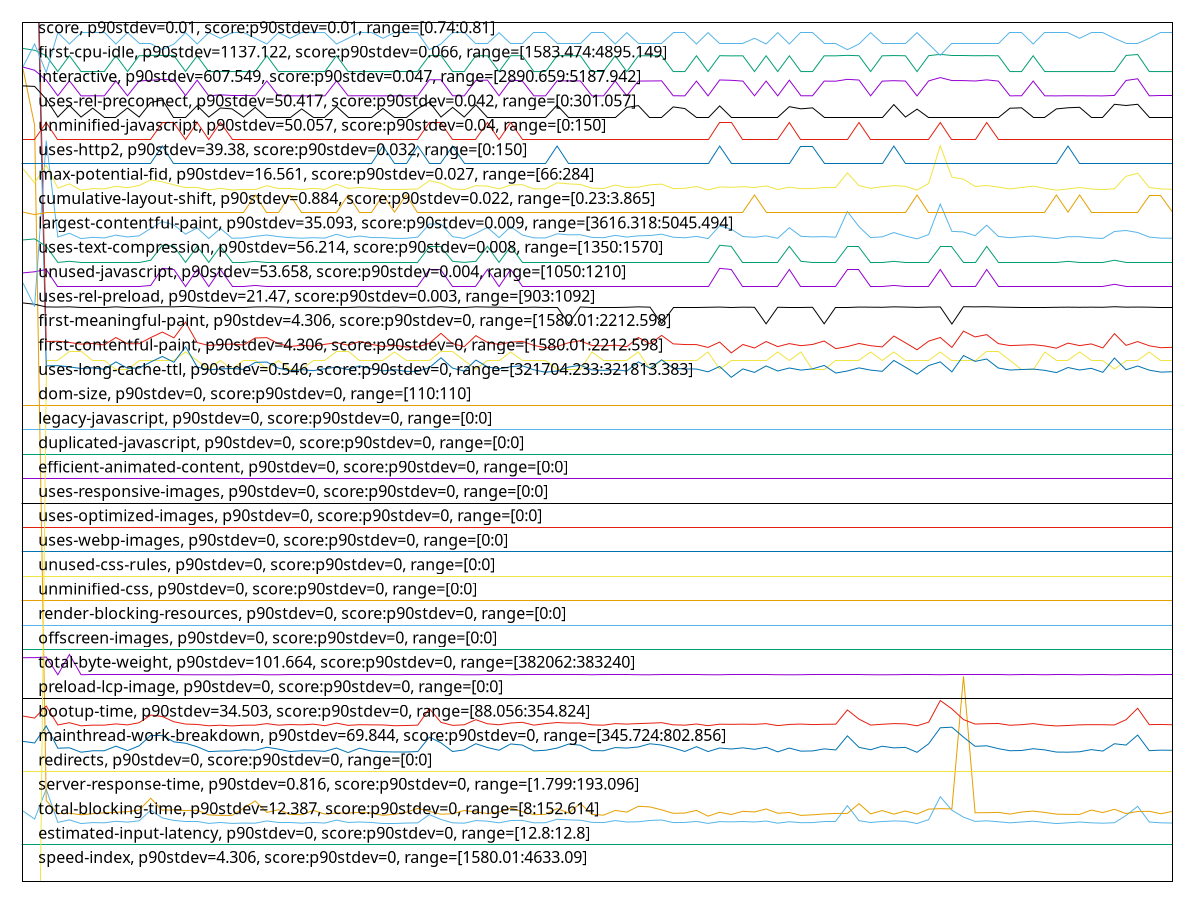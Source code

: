 reset

$speedIndexP90Stdev4306ScoreP90Stdev0Range158001463309 <<EOF
0 110.13509313667267
1 109.20411072455083
2 -1.6607365155763318
3 -1.6506191657699034
4 -1.7009448456266156
5 -1.7680157230186637
6 -1.7396639782676147
7 -1.8002154803346286
8 -1.4978900210997708
9 -1.7567070152848032
10 -1.751652936669899
11 -1.5008224530353047
12 -1.2742070546815611
13 -1.5119215700226576
14 -0.8724381402985983
15 -1.7063868509740772
16 -1.8236087492673931
17 -1.7872263695982227
18 -1.7648884084591785
19 -1.8054791496960405
20 -1.5159902044260036
21 -1.504231060438741
22 -1.7521897831433577
23 -1.868222162024587
24 -1.8142709299566846
25 -1.8546189871712784
26 -1.7767174160286245
27 -1.7109463689678819
28 -1.8101397860324582
29 -1.6614572135818264
30 -1.7777966245215069
31 -1.8658780549914837
32 -1.8160910601235614
33 -1.8863333764427566
34 -1.8857524056016146
35 -1.7326224645916923
36 -1.3281601252647945
37 -1.7533057619426486
38 -1.873794701959774
39 -1.4214721318204155
40 -1.699652369356592
41 -1.7824830000724106
42 -1.6909120675248985
43 -1.6557100146912163
44 -1.8217463332481572
45 -1.9214508575717133
46 -1.8702721066064925
47 -1.709681470427654
48 -1.632074061736212
49 -1.8247302436126347
50 -1.845036645323006
51 -1.8103732774781136
52 -1.873287271731428
53 -1.4953988328410404
54 -1.7608032274179592
55 -1.411330881314818
56 -1.7582513681536724
57 -1.7863990377041858
58 -1.7887302751300496
59 -1.904979598819068
60 -1.6840672749882302
61 -2.12760909595886
62 -1.7844906588019285
63 -1.927466479699028
64 -1.662575030896427
65 -1.8701489260800557
66 -1.7475144386843695
67 -1.8332995635195672
68 -1.7823175336936075
69 -1.6416122792168153
70 -1.9539613239767775
71 -1.8696892972500194
72 -1.7423298254817325
73 -1.8334356136532577
74 -1.8832244470364898
75 -1.43766945179037
76 -1.7137997447446551
77 -2.0002183694301223
78 -1.6470395764417134
79 -1.49734765908034
80 -1.905218605810667
81 -1.2355945559291328
82 -1.4740040300612094
83 -1.3801257607870028
84 -1.7483969260380263
85 -1.8296960734921939
86 -1.810262966558902
87 -1.7911001213776387
88 -1.843674305470806
89 -1.9355945559291285
90 -1.7274930068486398
91 -1.829622532879398
92 -1.760396915532219
93 -1.9247509925712691
94 -1.3386470166505617
95 -1.819933557142548
96 -1.6648915601997345
97 -1.8367559723213276
98 -1.9165162824525908
99 -1.8999935452709877
EOF

$estimatedInputLatencyP90Stdev0ScoreP90Stdev0Range128128 <<EOF
0 1.5000000000001847
1 1.5000000000001847
2 1.5000000000001847
3 1.5000000000001847
4 1.5000000000001847
5 1.5000000000001847
6 1.5000000000001847
7 1.5000000000001847
8 1.5000000000001847
9 1.5000000000001847
10 1.5000000000001847
11 1.5000000000001847
12 1.5000000000001847
13 1.5000000000001847
14 1.5000000000001847
15 1.5000000000001847
16 1.5000000000001847
17 1.5000000000001847
18 1.5000000000001847
19 1.5000000000001847
20 1.5000000000001847
21 1.5000000000001847
22 1.5000000000001847
23 1.5000000000001847
24 1.5000000000001847
25 1.5000000000001847
26 1.5000000000001847
27 1.5000000000001847
28 1.5000000000001847
29 1.5000000000001847
30 1.5000000000001847
31 1.5000000000001847
32 1.5000000000001847
33 1.5000000000001847
34 1.5000000000001847
35 1.5000000000001847
36 1.5000000000001847
37 1.5000000000001847
38 1.5000000000001847
39 1.5000000000001847
40 1.5000000000001847
41 1.5000000000001847
42 1.5000000000001847
43 1.5000000000001847
44 1.5000000000001847
45 1.5000000000001847
46 1.5000000000001847
47 1.5000000000001847
48 1.5000000000001847
49 1.5000000000001847
50 1.5000000000001847
51 1.5000000000001847
52 1.5000000000001847
53 1.5000000000001847
54 1.5000000000001847
55 1.5000000000001847
56 1.5000000000001847
57 1.5000000000001847
58 1.5000000000001847
59 1.5000000000001847
60 1.5000000000001847
61 1.5000000000001847
62 1.5000000000001847
63 1.5000000000001847
64 1.5000000000001847
65 1.5000000000001847
66 1.5000000000001847
67 1.5000000000001847
68 1.5000000000001847
69 1.5000000000001847
70 1.5000000000001847
71 1.5000000000001847
72 1.5000000000001847
73 1.5000000000001847
74 1.5000000000001847
75 1.5000000000001847
76 1.5000000000001847
77 1.5000000000001847
78 1.5000000000001847
79 1.5000000000001847
80 1.5000000000001847
81 1.5000000000001847
82 1.5000000000001847
83 1.5000000000001847
84 1.5000000000001847
85 1.5000000000001847
86 1.5000000000001847
87 1.5000000000001847
88 1.5000000000001847
89 1.5000000000001847
90 1.5000000000001847
91 1.5000000000001847
92 1.5000000000001847
93 1.5000000000001847
94 1.5000000000001847
95 1.5000000000001847
96 1.5000000000001847
97 1.5000000000001847
98 1.5000000000001847
99 1.5000000000001847
EOF

$totalBlockingTimeP90Stdev12387ScoreP90Stdev0Range8152614 <<EOF
0 2.8849713243055555
1 2.5592768798611107
2 3.78052410208333
3 2.4231657687499997
4 2.5252491020833334
5 2.374554657638889
6 2.4134435465277777
7 2.4037213243055553
8 2.46691576875
9 2.432887990972222
10 2.4863602131944442
11 2.9189991020833332
12 2.603026879861111
13 2.5009435465277776
14 2.4426102131944445
15 2.4426102131944445
16 2.37941576875
17 2.4183046576388887
18 2.37941576875
19 2.3939991020833333
20 2.389137990972222
21 2.4814991020833332
22 2.4183046576388887
23 2.4183046576388887
24 2.389137990972222
25 2.4183046576388887
26 2.3939991020833333
27 2.515526879861111
28 2.4183046576388887
29 2.437749102083333
30 2.4183046576388887
31 2.384276879861111
32 2.384276879861111
33 2.3939991020833333
34 2.4037213243055553
35 2.739137990972222
36 2.5398324354166664
37 2.4037213243055553
38 2.389137990972222
39 2.4960824354166666
40 2.471776879861111
41 2.4037213243055553
42 2.4960824354166666
43 2.5058046576388886
44 2.4037213243055553
45 2.4085824354166667
46 2.5495546576388888
47 2.5252491020833334
48 2.51066576875
49 2.4231657687499997
50 2.4134435465277777
51 2.4960824354166666
52 2.437749102083333
53 2.4474713243055555
54 2.5009435465277776
55 2.520387990972222
56 2.4134435465277777
57 2.4183046576388887
58 2.462054657638889
59 2.37941576875
60 2.4523324354166665
61 2.4426102131944445
62 2.457193546527778
63 2.437749102083333
64 2.4766379909722223
65 2.389137990972222
66 2.4474713243055555
67 2.4085824354166667
68 2.4134435465277777
69 2.4474713243055555
70 2.4474713243055555
71 3.1085824354166665
72 2.491221324305555
73 2.4183046576388887
74 2.457193546527778
75 2.4814991020833332
76 2.46691576875
77 2.374554657638889
78 2.5349713243055554
79 3.4731657687499995
80 2.9207583381944446
81 2.6370546576388887
82 2.462054657638889
83 2.4863602131944442
84 2.4474713243055555
85 2.4037213243055553
86 2.437749102083333
87 2.471776879861111
88 2.4183046576388887
89 2.374554657638889
90 2.4037213243055553
91 2.437749102083333
92 2.4037213243055553
93 2.389137990972222
94 2.4085824354166667
95 2.7051102131944442
96 3.0794157687499997
97 2.437749102083333
98 2.4037213243055553
99 2.3939991020833333
EOF

$serverResponseTimeP90Stdev0816ScoreP90Stdev0Range1799193096 <<EOF
0 33.29869426023323
1 30.978593642808143
2 3.3209901669334547
3 2.7817036359478613
4 2.7981911731077056
5 2.7320809512920188
6 2.7797827578321512
7 2.810516807683512
8 2.8335673450720322
9 2.8610999313972094
10 2.927370226389206
11 3.408870340727189
12 2.9168053967528005
13 2.9363343242625195
14 2.904639835353304
15 2.921127372513148
16 2.730320146352618
17 2.708870340727189
18 2.7085501943745705
19 3.0021243997255884
20 3.299540361308026
21 2.8311662474273946
22 2.9417768122570314
23 2.7482483420992447
24 2.7348021952892747
25 2.912163274639835
26 2.7612142693802877
27 2.8101966613308935
28 2.8026732220443624
29 2.8348479304825056
30 2.8025131488680532
31 2.7123919506059906
32 2.755931854562085
33 2.8346878573061964
34 2.9939606677338206
35 2.8723050537388515
36 2.757052366796249
37 2.7773816601875136
38 2.909602103818888
39 2.852135833523896
40 2.785225245826663
41 2.848134004116167
42 3.007887034072718
43 2.859819345986736
44 2.73768351246284
45 2.7516098788017374
46 2.9864372284472895
47 2.8071552709810192
48 3.2001349188200314
49 2.7525703178595924
50 2.717514292247884
51 2.9118431282872166
52 2.842531442945346
53 3.082961353761719
54 3.054468328378687
55 2.9363343242625195
56 2.7925886119368846
57 2.8044340269837633
58 2.913924079579236
59 2.677175851817973
60 2.836928881774525
61 2.7445666590441338
62 2.8769471758518175
63 2.848294077292476
64 2.972350788932083
65 2.7954699291104497
66 2.8268442716670474
67 2.7079099016693338
68 2.7306402927052362
69 2.7672970500800362
70 2.788906928881774
71 2.78778641664761
72 3.1906906014177903
73 2.769217928195746
74 2.9068808598216322
75 2.7602538303224327
76 2.888152298193459
77 2.762014635261833
78 2.9665881545849526
79 2.983075691744797
80 2.973631374342556
81 8.403313514749602
82 2.815319002972787
83 2.8196409787331347
84 2.8329270523667955
85 2.760573976675051
86 2.846373199176766
87 2.8854310541962036
88 2.830365881545849
89 2.760413903498742
90 2.752090098330665
91 2.747608049394008
92 2.9260896409787325
93 2.8254036130802644
94 2.9571438371827115
95 2.782183855476789
96 2.8684632975074313
97 2.87646695632289
98 2.7756208552481128
99 2.8748662245597982
EOF

$redirectsP90Stdev0ScoreP90Stdev0Range00 <<EOF
0 4.5
1 4.5
2 4.5
3 4.5
4 4.5
5 4.5
6 4.5
7 4.5
8 4.5
9 4.5
10 4.5
11 4.5
12 4.5
13 4.5
14 4.5
15 4.5
16 4.5
17 4.5
18 4.5
19 4.5
20 4.5
21 4.5
22 4.5
23 4.5
24 4.5
25 4.5
26 4.5
27 4.5
28 4.5
29 4.5
30 4.5
31 4.5
32 4.5
33 4.5
34 4.5
35 4.5
36 4.5
37 4.5
38 4.5
39 4.5
40 4.5
41 4.5
42 4.5
43 4.5
44 4.5
45 4.5
46 4.5
47 4.5
48 4.5
49 4.5
50 4.5
51 4.5
52 4.5
53 4.5
54 4.5
55 4.5
56 4.5
57 4.5
58 4.5
59 4.5
60 4.5
61 4.5
62 4.5
63 4.5
64 4.5
65 4.5
66 4.5
67 4.5
68 4.5
69 4.5
70 4.5
71 4.5
72 4.5
73 4.5
74 4.5
75 4.5
76 4.5
77 4.5
78 4.5
79 4.5
80 4.5
81 4.5
82 4.5
83 4.5
84 4.5
85 4.5
86 4.5
87 4.5
88 4.5
89 4.5
90 4.5
91 4.5
92 4.5
93 4.5
94 4.5
95 4.5
96 4.5
97 4.5
98 4.5
99 4.5
EOF

$mainthreadWorkBreakdownP90Stdev69844ScoreP90Stdev0Range345724802856 <<EOF
0 5.741527439564784
1 5.674861227383663
2 6.372570620236425
3 5.461233478314222
4 5.476131968967726
5 5.297092387821605
6 5.354844320521385
7 5.35681996918588
8 5.545146053474769
9 5.363873130360089
10 5.557372169123162
11 5.981649877970631
12 5.979569243145223
13 5.720730635507138
14 5.6646203045962125
15 5.519586695390153
16 5.321372823582346
17 5.345204682110086
18 5.346235455326344
19 5.393717832649333
20 5.376595544223716
21 5.499429352494444
22 5.424516954583259
23 5.323968845015885
24 5.356371391952878
25 5.357239913829541
26 5.333245803962205
27 5.467532647969131
28 5.281831217703121
29 5.461634334564989
30 5.34778161515073
31 5.318051443218849
32 5.306188007035436
33 5.304937717300901
34 5.325285944125547
35 5.9150981961468725
36 5.678946143462907
37 5.325954037876825
38 5.391589476841689
39 5.64426253357512
40 5.487585004703925
41 5.376958223688695
42 5.634699248735394
43 5.590566884365243
44 5.3502440178340125
45 5.376127878597821
46 5.465556999304638
47 5.630299374173404
48 5.582463861581882
49 5.362078821428085
50 5.3562282290061765
51 5.485571179253643
52 5.467284498861514
53 5.511846352071773
54 5.643088597412159
55 5.590757768294179
56 5.472276113603207
57 5.327318857968723
58 5.523079871289694
59 5.323205309300137
60 5.468907012257475
61 5.427838334946757
62 5.476418294861132
63 5.415077744297342
64 5.499706134191403
65 5.312630339637048
66 5.46554745510819
67 5.3403466861186475
68 5.349108258456839
69 5.432973112635153
70 5.390024228624409
71 5.965930586422699
72 5.4964992841852665
73 5.39842312149762
74 5.541824673111272
75 5.474518999768212
76 5.49422776543092
77 5.293007471742361
78 5.643374923305565
79 6.297095114734876
80 6.322482677283451
81 5.914038790341275
82 5.53884688381986
83 5.559510069127251
84 5.443051784083007
85 5.356676806239177
86 5.366555049561649
87 5.4394631662189985
88 5.3905014384467504
89 5.302990701225747
90 5.2986671802353325
91 5.314348294997478
92 5.4033479268641855
93 5.3441548205009335
94 5.64335583491267
95 5.589822437042391
96 5.998667180235333
97 5.360723545532634
98 5.381558526376068
99 5.3758988178830975
EOF

$bootupTimeP90Stdev34503ScoreP90Stdev0Range88056354824 <<EOF
0 6.777375819471079
1 6.696880346073229
2 7.190155108593855
3 6.412890692592428
4 6.505342639254337
5 6.377879766311377
6 6.405866654774116
7 6.405601302234313
8 6.456330464255452
9 6.415747134638541
10 6.504593408553717
11 6.819847834812469
12 6.759612808277216
13 6.543896802390403
14 6.449852740489676
15 6.434290594478883
16 6.379768452035856
17 6.402885340944566
18 6.374086785889489
19 6.402495116621326
20 6.404711590777327
21 6.468677161842751
22 6.405054988181778
23 6.4295922936270795
24 6.417323640904429
25 6.446137804932436
26 6.381922490300139
27 6.4878449806002765
28 6.397188065825269
29 6.423223832671811
30 6.4180416536591895
31 6.413358961780315
32 6.381797618516702
33 6.391303483030817
34 6.405367167640369
35 7.079581144360701
36 6.518173215002453
37 6.396360790260001
38 6.420523480354992
39 6.629480800963297
40 6.462199438076975
41 6.4213819738661195
42 6.492355973776926
43 6.5211701378049325
44 6.405242295856933
45 6.469020559247202
46 6.5119296258306205
47 6.491122864915488
48 6.493448601881997
49 6.416995852472907
50 6.403338001159524
51 6.46834937341123
52 6.449025464924408
53 6.469738572001963
54 6.485987512821657
55 6.5061543058466755
56 6.419399634304063
57 6.404056013914285
58 6.4528808812380145
59 6.383998483699773
60 6.445029567854435
61 6.43891085046604
62 6.4460753690407175
63 6.438052356954913
64 6.466491905632609
65 6.386620791151942
66 6.434274985505954
67 6.450321009677563
68 6.428608928332515
69 6.439285465816349
70 6.444904696070998
71 7.02896124515007
72 6.65244160014271
73 6.408239218659412
74 6.441236587432547
75 6.46797475806092
76 6.459702002408242
77 6.379581144360701
78 6.526258662979976
79 7.413628774026669
80 7.072088837354502
81 6.633024037818312
82 6.4493532533559295
83 6.465539758283905
84 6.473000847344244
85 6.400622039869777
86 6.4243632876956696
87 6.468942514382554
88 6.407146590554341
89 6.372635151407038
90 6.392115149623155
91 6.418494313874147
92 6.425237390179726
93 6.422302903268965
94 6.413608705347189
95 6.628341345939437
96 7.096672969718592
97 6.426501716987023
98 6.433744280426348
99 6.420804441867725
EOF

$preloadLcpImageP90Stdev0ScoreP90Stdev0Range00 <<EOF
0 7.5
1 7.5
2 7.5
3 7.5
4 7.5
5 7.5
6 7.5
7 7.5
8 7.5
9 7.5
10 7.5
11 7.5
12 7.5
13 7.5
14 7.5
15 7.5
16 7.5
17 7.5
18 7.5
19 7.5
20 7.5
21 7.5
22 7.5
23 7.5
24 7.5
25 7.5
26 7.5
27 7.5
28 7.5
29 7.5
30 7.5
31 7.5
32 7.5
33 7.5
34 7.5
35 7.5
36 7.5
37 7.5
38 7.5
39 7.5
40 7.5
41 7.5
42 7.5
43 7.5
44 7.5
45 7.5
46 7.5
47 7.5
48 7.5
49 7.5
50 7.5
51 7.5
52 7.5
53 7.5
54 7.5
55 7.5
56 7.5
57 7.5
58 7.5
59 7.5
60 7.5
61 7.5
62 7.5
63 7.5
64 7.5
65 7.5
66 7.5
67 7.5
68 7.5
69 7.5
70 7.5
71 7.5
72 7.5
73 7.5
74 7.5
75 7.5
76 7.5
77 7.5
78 7.5
79 7.5
80 7.5
81 7.5
82 7.5
83 7.5
84 7.5
85 7.5
86 7.5
87 7.5
88 7.5
89 7.5
90 7.5
91 7.5
92 7.5
93 7.5
94 7.5
95 7.5
96 7.5
97 7.5
98 7.5
99 7.5
EOF

$totalByteWeightP90Stdev101664ScoreP90Stdev0Range382062383240 <<EOF
0 9.169727822580626
1 9.17043346774193
2 9.195131048387054
3 8.470433467741941
4 9.300977822580649
5 8.471139112903188
6 8.470433467741941
7 8.470433467741941
8 8.469727822580637
9 8.469727822580637
10 8.470433467741941
11 8.470433467741941
12 8.470433467741941
13 8.470433467741941
14 8.471139112903188
15 8.470433467741941
16 8.469727822580637
17 8.470433467741941
18 8.469727822580637
19 8.470433467741941
20 8.470433467741941
21 8.469727822580637
22 8.470433467741941
23 8.469727822580637
24 8.469727822580637
25 8.470433467741941
26 8.470433467741941
27 8.471139112903188
28 8.471139112903188
29 8.470433467741941
30 8.470433467741941
31 8.470433467741941
32 8.471139112903188
33 8.470433467741941
34 8.470433467741941
35 8.470433467741941
36 8.471139112903188
37 8.471139112903188
38 8.470433467741941
39 8.469727822580637
40 8.470433467741941
41 8.470433467741941
42 8.471139112903188
43 8.470433467741941
44 8.470433467741941
45 8.470433467741941
46 8.469727822580637
47 8.469727822580637
48 8.469727822580637
49 8.471139112903188
50 8.470433467741941
51 8.470433467741941
52 8.470433467741941
53 8.471139112903188
54 8.469727822580637
55 8.470433467741941
56 8.470433467741941
57 8.470433467741941
58 8.470433467741941
59 8.471139112903188
60 8.469727822580637
61 8.470433467741941
62 8.470433467741941
63 8.470433467741941
64 8.470433467741941
65 8.471139112903188
66 8.470433467741941
67 8.471139112903188
68 8.469727822580637
69 8.469727822580637
70 8.470433467741941
71 8.470433467741941
72 8.470433467741941
73 8.471139112903188
74 8.470433467741941
75 8.471139112903188
76 8.470433467741941
77 8.470433467741941
78 8.470433467741941
79 8.471139112903188
80 8.470433467741941
81 8.470433467741941
82 8.470433467741941
83 8.471139112903188
84 8.471139112903188
85 8.470433467741941
86 8.469727822580637
87 8.469727822580637
88 8.471139112903188
89 8.470433467741941
90 8.470433467741941
91 8.471139112903188
92 8.470433467741941
93 8.470433467741941
94 8.469727822580637
95 8.470433467741941
96 8.470433467741941
97 8.471139112903188
98 8.470433467741941
99 8.470433467741941
EOF

$offscreenImagesP90Stdev0ScoreP90Stdev0Range00 <<EOF
0 9.5
1 9.5
2 9.5
3 9.5
4 9.5
5 9.5
6 9.5
7 9.5
8 9.5
9 9.5
10 9.5
11 9.5
12 9.5
13 9.5
14 9.5
15 9.5
16 9.5
17 9.5
18 9.5
19 9.5
20 9.5
21 9.5
22 9.5
23 9.5
24 9.5
25 9.5
26 9.5
27 9.5
28 9.5
29 9.5
30 9.5
31 9.5
32 9.5
33 9.5
34 9.5
35 9.5
36 9.5
37 9.5
38 9.5
39 9.5
40 9.5
41 9.5
42 9.5
43 9.5
44 9.5
45 9.5
46 9.5
47 9.5
48 9.5
49 9.5
50 9.5
51 9.5
52 9.5
53 9.5
54 9.5
55 9.5
56 9.5
57 9.5
58 9.5
59 9.5
60 9.5
61 9.5
62 9.5
63 9.5
64 9.5
65 9.5
66 9.5
67 9.5
68 9.5
69 9.5
70 9.5
71 9.5
72 9.5
73 9.5
74 9.5
75 9.5
76 9.5
77 9.5
78 9.5
79 9.5
80 9.5
81 9.5
82 9.5
83 9.5
84 9.5
85 9.5
86 9.5
87 9.5
88 9.5
89 9.5
90 9.5
91 9.5
92 9.5
93 9.5
94 9.5
95 9.5
96 9.5
97 9.5
98 9.5
99 9.5
EOF

$renderBlockingResourcesP90Stdev0ScoreP90Stdev0Range00 <<EOF
0 10.5
1 10.5
2 10.5
3 10.5
4 10.5
5 10.5
6 10.5
7 10.5
8 10.5
9 10.5
10 10.5
11 10.5
12 10.5
13 10.5
14 10.5
15 10.5
16 10.5
17 10.5
18 10.5
19 10.5
20 10.5
21 10.5
22 10.5
23 10.5
24 10.5
25 10.5
26 10.5
27 10.5
28 10.5
29 10.5
30 10.5
31 10.5
32 10.5
33 10.5
34 10.5
35 10.5
36 10.5
37 10.5
38 10.5
39 10.5
40 10.5
41 10.5
42 10.5
43 10.5
44 10.5
45 10.5
46 10.5
47 10.5
48 10.5
49 10.5
50 10.5
51 10.5
52 10.5
53 10.5
54 10.5
55 10.5
56 10.5
57 10.5
58 10.5
59 10.5
60 10.5
61 10.5
62 10.5
63 10.5
64 10.5
65 10.5
66 10.5
67 10.5
68 10.5
69 10.5
70 10.5
71 10.5
72 10.5
73 10.5
74 10.5
75 10.5
76 10.5
77 10.5
78 10.5
79 10.5
80 10.5
81 10.5
82 10.5
83 10.5
84 10.5
85 10.5
86 10.5
87 10.5
88 10.5
89 10.5
90 10.5
91 10.5
92 10.5
93 10.5
94 10.5
95 10.5
96 10.5
97 10.5
98 10.5
99 10.5
EOF

$unminifiedCssP90Stdev0ScoreP90Stdev0Range00 <<EOF
0 11.5
1 11.5
2 11.5
3 11.5
4 11.5
5 11.5
6 11.5
7 11.5
8 11.5
9 11.5
10 11.5
11 11.5
12 11.5
13 11.5
14 11.5
15 11.5
16 11.5
17 11.5
18 11.5
19 11.5
20 11.5
21 11.5
22 11.5
23 11.5
24 11.5
25 11.5
26 11.5
27 11.5
28 11.5
29 11.5
30 11.5
31 11.5
32 11.5
33 11.5
34 11.5
35 11.5
36 11.5
37 11.5
38 11.5
39 11.5
40 11.5
41 11.5
42 11.5
43 11.5
44 11.5
45 11.5
46 11.5
47 11.5
48 11.5
49 11.5
50 11.5
51 11.5
52 11.5
53 11.5
54 11.5
55 11.5
56 11.5
57 11.5
58 11.5
59 11.5
60 11.5
61 11.5
62 11.5
63 11.5
64 11.5
65 11.5
66 11.5
67 11.5
68 11.5
69 11.5
70 11.5
71 11.5
72 11.5
73 11.5
74 11.5
75 11.5
76 11.5
77 11.5
78 11.5
79 11.5
80 11.5
81 11.5
82 11.5
83 11.5
84 11.5
85 11.5
86 11.5
87 11.5
88 11.5
89 11.5
90 11.5
91 11.5
92 11.5
93 11.5
94 11.5
95 11.5
96 11.5
97 11.5
98 11.5
99 11.5
EOF

$unusedCssRulesP90Stdev0ScoreP90Stdev0Range00 <<EOF
0 12.5
1 12.5
2 12.5
3 12.5
4 12.5
5 12.5
6 12.5
7 12.5
8 12.5
9 12.5
10 12.5
11 12.5
12 12.5
13 12.5
14 12.5
15 12.5
16 12.5
17 12.5
18 12.5
19 12.5
20 12.5
21 12.5
22 12.5
23 12.5
24 12.5
25 12.5
26 12.5
27 12.5
28 12.5
29 12.5
30 12.5
31 12.5
32 12.5
33 12.5
34 12.5
35 12.5
36 12.5
37 12.5
38 12.5
39 12.5
40 12.5
41 12.5
42 12.5
43 12.5
44 12.5
45 12.5
46 12.5
47 12.5
48 12.5
49 12.5
50 12.5
51 12.5
52 12.5
53 12.5
54 12.5
55 12.5
56 12.5
57 12.5
58 12.5
59 12.5
60 12.5
61 12.5
62 12.5
63 12.5
64 12.5
65 12.5
66 12.5
67 12.5
68 12.5
69 12.5
70 12.5
71 12.5
72 12.5
73 12.5
74 12.5
75 12.5
76 12.5
77 12.5
78 12.5
79 12.5
80 12.5
81 12.5
82 12.5
83 12.5
84 12.5
85 12.5
86 12.5
87 12.5
88 12.5
89 12.5
90 12.5
91 12.5
92 12.5
93 12.5
94 12.5
95 12.5
96 12.5
97 12.5
98 12.5
99 12.5
EOF

$usesWebpImagesP90Stdev0ScoreP90Stdev0Range00 <<EOF
0 13.5
1 13.5
2 13.5
3 13.5
4 13.5
5 13.5
6 13.5
7 13.5
8 13.5
9 13.5
10 13.5
11 13.5
12 13.5
13 13.5
14 13.5
15 13.5
16 13.5
17 13.5
18 13.5
19 13.5
20 13.5
21 13.5
22 13.5
23 13.5
24 13.5
25 13.5
26 13.5
27 13.5
28 13.5
29 13.5
30 13.5
31 13.5
32 13.5
33 13.5
34 13.5
35 13.5
36 13.5
37 13.5
38 13.5
39 13.5
40 13.5
41 13.5
42 13.5
43 13.5
44 13.5
45 13.5
46 13.5
47 13.5
48 13.5
49 13.5
50 13.5
51 13.5
52 13.5
53 13.5
54 13.5
55 13.5
56 13.5
57 13.5
58 13.5
59 13.5
60 13.5
61 13.5
62 13.5
63 13.5
64 13.5
65 13.5
66 13.5
67 13.5
68 13.5
69 13.5
70 13.5
71 13.5
72 13.5
73 13.5
74 13.5
75 13.5
76 13.5
77 13.5
78 13.5
79 13.5
80 13.5
81 13.5
82 13.5
83 13.5
84 13.5
85 13.5
86 13.5
87 13.5
88 13.5
89 13.5
90 13.5
91 13.5
92 13.5
93 13.5
94 13.5
95 13.5
96 13.5
97 13.5
98 13.5
99 13.5
EOF

$usesOptimizedImagesP90Stdev0ScoreP90Stdev0Range00 <<EOF
0 14.5
1 14.5
2 14.5
3 14.5
4 14.5
5 14.5
6 14.5
7 14.5
8 14.5
9 14.5
10 14.5
11 14.5
12 14.5
13 14.5
14 14.5
15 14.5
16 14.5
17 14.5
18 14.5
19 14.5
20 14.5
21 14.5
22 14.5
23 14.5
24 14.5
25 14.5
26 14.5
27 14.5
28 14.5
29 14.5
30 14.5
31 14.5
32 14.5
33 14.5
34 14.5
35 14.5
36 14.5
37 14.5
38 14.5
39 14.5
40 14.5
41 14.5
42 14.5
43 14.5
44 14.5
45 14.5
46 14.5
47 14.5
48 14.5
49 14.5
50 14.5
51 14.5
52 14.5
53 14.5
54 14.5
55 14.5
56 14.5
57 14.5
58 14.5
59 14.5
60 14.5
61 14.5
62 14.5
63 14.5
64 14.5
65 14.5
66 14.5
67 14.5
68 14.5
69 14.5
70 14.5
71 14.5
72 14.5
73 14.5
74 14.5
75 14.5
76 14.5
77 14.5
78 14.5
79 14.5
80 14.5
81 14.5
82 14.5
83 14.5
84 14.5
85 14.5
86 14.5
87 14.5
88 14.5
89 14.5
90 14.5
91 14.5
92 14.5
93 14.5
94 14.5
95 14.5
96 14.5
97 14.5
98 14.5
99 14.5
EOF

$usesResponsiveImagesP90Stdev0ScoreP90Stdev0Range00 <<EOF
0 15.5
1 15.5
2 15.5
3 15.5
4 15.5
5 15.5
6 15.5
7 15.5
8 15.5
9 15.5
10 15.5
11 15.5
12 15.5
13 15.5
14 15.5
15 15.5
16 15.5
17 15.5
18 15.5
19 15.5
20 15.5
21 15.5
22 15.5
23 15.5
24 15.5
25 15.5
26 15.5
27 15.5
28 15.5
29 15.5
30 15.5
31 15.5
32 15.5
33 15.5
34 15.5
35 15.5
36 15.5
37 15.5
38 15.5
39 15.5
40 15.5
41 15.5
42 15.5
43 15.5
44 15.5
45 15.5
46 15.5
47 15.5
48 15.5
49 15.5
50 15.5
51 15.5
52 15.5
53 15.5
54 15.5
55 15.5
56 15.5
57 15.5
58 15.5
59 15.5
60 15.5
61 15.5
62 15.5
63 15.5
64 15.5
65 15.5
66 15.5
67 15.5
68 15.5
69 15.5
70 15.5
71 15.5
72 15.5
73 15.5
74 15.5
75 15.5
76 15.5
77 15.5
78 15.5
79 15.5
80 15.5
81 15.5
82 15.5
83 15.5
84 15.5
85 15.5
86 15.5
87 15.5
88 15.5
89 15.5
90 15.5
91 15.5
92 15.5
93 15.5
94 15.5
95 15.5
96 15.5
97 15.5
98 15.5
99 15.5
EOF

$efficientAnimatedContentP90Stdev0ScoreP90Stdev0Range00 <<EOF
0 16.5
1 16.5
2 16.5
3 16.5
4 16.5
5 16.5
6 16.5
7 16.5
8 16.5
9 16.5
10 16.5
11 16.5
12 16.5
13 16.5
14 16.5
15 16.5
16 16.5
17 16.5
18 16.5
19 16.5
20 16.5
21 16.5
22 16.5
23 16.5
24 16.5
25 16.5
26 16.5
27 16.5
28 16.5
29 16.5
30 16.5
31 16.5
32 16.5
33 16.5
34 16.5
35 16.5
36 16.5
37 16.5
38 16.5
39 16.5
40 16.5
41 16.5
42 16.5
43 16.5
44 16.5
45 16.5
46 16.5
47 16.5
48 16.5
49 16.5
50 16.5
51 16.5
52 16.5
53 16.5
54 16.5
55 16.5
56 16.5
57 16.5
58 16.5
59 16.5
60 16.5
61 16.5
62 16.5
63 16.5
64 16.5
65 16.5
66 16.5
67 16.5
68 16.5
69 16.5
70 16.5
71 16.5
72 16.5
73 16.5
74 16.5
75 16.5
76 16.5
77 16.5
78 16.5
79 16.5
80 16.5
81 16.5
82 16.5
83 16.5
84 16.5
85 16.5
86 16.5
87 16.5
88 16.5
89 16.5
90 16.5
91 16.5
92 16.5
93 16.5
94 16.5
95 16.5
96 16.5
97 16.5
98 16.5
99 16.5
EOF

$duplicatedJavascriptP90Stdev0ScoreP90Stdev0Range00 <<EOF
0 17.5
1 17.5
2 17.5
3 17.5
4 17.5
5 17.5
6 17.5
7 17.5
8 17.5
9 17.5
10 17.5
11 17.5
12 17.5
13 17.5
14 17.5
15 17.5
16 17.5
17 17.5
18 17.5
19 17.5
20 17.5
21 17.5
22 17.5
23 17.5
24 17.5
25 17.5
26 17.5
27 17.5
28 17.5
29 17.5
30 17.5
31 17.5
32 17.5
33 17.5
34 17.5
35 17.5
36 17.5
37 17.5
38 17.5
39 17.5
40 17.5
41 17.5
42 17.5
43 17.5
44 17.5
45 17.5
46 17.5
47 17.5
48 17.5
49 17.5
50 17.5
51 17.5
52 17.5
53 17.5
54 17.5
55 17.5
56 17.5
57 17.5
58 17.5
59 17.5
60 17.5
61 17.5
62 17.5
63 17.5
64 17.5
65 17.5
66 17.5
67 17.5
68 17.5
69 17.5
70 17.5
71 17.5
72 17.5
73 17.5
74 17.5
75 17.5
76 17.5
77 17.5
78 17.5
79 17.5
80 17.5
81 17.5
82 17.5
83 17.5
84 17.5
85 17.5
86 17.5
87 17.5
88 17.5
89 17.5
90 17.5
91 17.5
92 17.5
93 17.5
94 17.5
95 17.5
96 17.5
97 17.5
98 17.5
99 17.5
EOF

$legacyJavascriptP90Stdev0ScoreP90Stdev0Range00 <<EOF
0 18.5
1 18.5
2 18.5
3 18.5
4 18.5
5 18.5
6 18.5
7 18.5
8 18.5
9 18.5
10 18.5
11 18.5
12 18.5
13 18.5
14 18.5
15 18.5
16 18.5
17 18.5
18 18.5
19 18.5
20 18.5
21 18.5
22 18.5
23 18.5
24 18.5
25 18.5
26 18.5
27 18.5
28 18.5
29 18.5
30 18.5
31 18.5
32 18.5
33 18.5
34 18.5
35 18.5
36 18.5
37 18.5
38 18.5
39 18.5
40 18.5
41 18.5
42 18.5
43 18.5
44 18.5
45 18.5
46 18.5
47 18.5
48 18.5
49 18.5
50 18.5
51 18.5
52 18.5
53 18.5
54 18.5
55 18.5
56 18.5
57 18.5
58 18.5
59 18.5
60 18.5
61 18.5
62 18.5
63 18.5
64 18.5
65 18.5
66 18.5
67 18.5
68 18.5
69 18.5
70 18.5
71 18.5
72 18.5
73 18.5
74 18.5
75 18.5
76 18.5
77 18.5
78 18.5
79 18.5
80 18.5
81 18.5
82 18.5
83 18.5
84 18.5
85 18.5
86 18.5
87 18.5
88 18.5
89 18.5
90 18.5
91 18.5
92 18.5
93 18.5
94 18.5
95 18.5
96 18.5
97 18.5
98 18.5
99 18.5
EOF

$domSizeP90Stdev0ScoreP90Stdev0Range110110 <<EOF
0 19.5
1 19.5
2 19.5
3 19.5
4 19.5
5 19.5
6 19.5
7 19.5
8 19.5
9 19.5
10 19.5
11 19.5
12 19.5
13 19.5
14 19.5
15 19.5
16 19.5
17 19.5
18 19.5
19 19.5
20 19.5
21 19.5
22 19.5
23 19.5
24 19.5
25 19.5
26 19.5
27 19.5
28 19.5
29 19.5
30 19.5
31 19.5
32 19.5
33 19.5
34 19.5
35 19.5
36 19.5
37 19.5
38 19.5
39 19.5
40 19.5
41 19.5
42 19.5
43 19.5
44 19.5
45 19.5
46 19.5
47 19.5
48 19.5
49 19.5
50 19.5
51 19.5
52 19.5
53 19.5
54 19.5
55 19.5
56 19.5
57 19.5
58 19.5
59 19.5
60 19.5
61 19.5
62 19.5
63 19.5
64 19.5
65 19.5
66 19.5
67 19.5
68 19.5
69 19.5
70 19.5
71 19.5
72 19.5
73 19.5
74 19.5
75 19.5
76 19.5
77 19.5
78 19.5
79 19.5
80 19.5
81 19.5
82 19.5
83 19.5
84 19.5
85 19.5
86 19.5
87 19.5
88 19.5
89 19.5
90 19.5
91 19.5
92 19.5
93 19.5
94 19.5
95 19.5
96 19.5
97 19.5
98 19.5
99 19.5
EOF

$usesLongCacheTtlP90Stdev0546ScoreP90Stdev0Range321704233321813383 <<EOF
0 -21.554150943484274
1 -21.554150943484274
2 21.34396226417448
3 21.34396226417448
4 21.693962264165748
5 21.693962264165748
6 21.34396226417448
7 21.34396226417448
8 20.99396226416866
9 20.99396226416866
10 21.34396226417448
11 21.34396226417448
12 21.34396226417448
13 21.34396226417448
14 21.693962264165748
15 21.34396226417448
16 20.99396226416866
17 21.34396226417448
18 20.99396226416866
19 21.34396226417448
20 21.34396226417448
21 20.99396226416866
22 21.34396226417448
23 20.99396226416866
24 20.99396226416866
25 21.34396226417448
26 21.34396226417448
27 21.693962264165748
28 21.693962264165748
29 21.34396226417448
30 21.34396226417448
31 21.34396226417448
32 21.693962264165748
33 21.34396226417448
34 21.34396226417448
35 21.34396226417448
36 21.693962264165748
37 21.693962264165748
38 21.34396226417448
39 20.99396226416866
40 21.34396226417448
41 21.34396226417448
42 21.693962264165748
43 21.34396226417448
44 21.34396226417448
45 21.34396226417448
46 20.99396226416866
47 20.99396226416866
48 20.99396226416866
49 21.693962264165748
50 21.34396226417448
51 21.34396226417448
52 21.34396226417448
53 21.693962264165748
54 20.99396226416866
55 21.34396226417448
56 21.34396226417448
57 21.34396226417448
58 21.34396226417448
59 21.693962264165748
60 20.99396226416866
61 21.34396226417448
62 21.34396226417448
63 21.34396226417448
64 21.34396226417448
65 21.693962264165748
66 21.34396226417448
67 21.693962264165748
68 20.99396226416866
69 20.99396226416866
70 21.34396226417448
71 21.34396226417448
72 21.34396226417448
73 21.693962264165748
74 21.34396226417448
75 21.693962264165748
76 21.34396226417448
77 21.34396226417448
78 21.34396226417448
79 21.693962264165748
80 21.34396226417448
81 21.34396226417448
82 21.34396226417448
83 21.693962264165748
84 21.693962264165748
85 21.34396226417448
86 20.99396226416866
87 20.99396226416866
88 21.693962264165748
89 21.34396226417448
90 21.34396226417448
91 21.693962264165748
92 21.34396226417448
93 21.34396226417448
94 20.99396226416866
95 21.34396226417448
96 21.34396226417448
97 21.693962264165748
98 21.34396226417448
99 21.34396226417448
EOF

$firstContentfulPaintP90Stdev4306ScoreP90Stdev0Range1580012212598 <<EOF
0 43.91729281770857
1 42.54787468154289
2 21.123692426892774
3 21.133809776699202
4 21.08348409684249
5 21.016413219450442
6 21.04476496420149
7 20.984213462134477
8 21.286538921369335
9 21.027721927184302
10 21.032776005799207
11 21.2836064894338
12 21.510221887787544
13 21.272507372446448
14 21.911990802170507
15 21.07804209149503
16 20.960820193201712
17 20.997202572870883
18 21.019540534009927
19 20.978949792773065
20 21.268438738043102
21 21.280197882030365
22 21.032239159325748
23 20.91620678044452
24 20.97015801251242
25 20.929809955297827
26 21.00771152644048
27 21.073482573501224
28 20.974289156436647
29 21.12297172888728
30 21.0066323179476
31 20.918550887477622
32 20.968337882345544
33 20.89809556602635
34 20.89867653686749
35 21.051806477877413
36 21.45626881720431
37 21.031123180526457
38 20.91063424050933
39 21.36295681064869
40 21.084776573112514
41 21.001945942396695
42 21.093516874944207
43 21.12871892777789
44 20.96268260922095
45 20.862978084897392
46 20.914156835862613
47 21.07474747204145
48 21.152354880732894
49 20.95969869885647
50 20.9393922971461
51 20.974055664990992
52 20.911141670737678
53 21.289030109628065
54 21.023625715051146
55 21.373098061154288
56 21.026177574315433
57 20.99802990476492
58 20.995698667339056
59 20.879449343650037
60 21.100361667480875
61 20.656819846510245
62 20.999938283667177
63 20.856962462770078
64 21.12185391157268
65 20.91428001638905
66 21.036914503784736
67 20.95112937894954
68 21.002111408775498
69 21.14281666325229
70 20.830467618492328
71 20.914739645219086
72 21.042099116987373
73 20.950993328815848
74 20.901204495432616
75 21.346759490678735
76 21.07062919772445
77 20.784210573038983
78 21.137389366027392
79 21.287081283388765
80 20.87921033665844
81 21.548834386539973
82 21.310424912407896
83 21.404303181682103
84 21.03603201643108
85 20.95473286897691
86 20.974165975910203
87 20.993328821091467
88 20.9407546369983
89 20.848834386539977
90 21.056935935620466
91 20.954806409589708
92 21.024032026936887
93 20.859677949897836
94 21.445781925818544
95 20.964495385326558
96 21.11953738226937
97 20.947672970147778
98 20.867912660016515
99 20.884435397198118
EOF

$firstMeaningfulPaintP90Stdev4306ScoreP90Stdev0Range1580012212598 <<EOF
0 44.91729281770857
1 43.54787468154289
2 22.123692426892774
3 22.133809776699202
4 22.08348409684249
5 22.016413219450442
6 22.04476496420149
7 21.984213462134477
8 22.286538921369335
9 22.027721927184302
10 22.032776005799207
11 22.2836064894338
12 22.510221887787544
13 22.272507372446448
14 22.911990802170507
15 22.07804209149503
16 21.960820193201712
17 21.997202572870883
18 22.019540534009927
19 21.978949792773065
20 22.268438738043102
21 22.280197882030365
22 22.032239159325748
23 21.91620678044452
24 21.97015801251242
25 21.929809955297827
26 22.00771152644048
27 22.073482573501224
28 21.974289156436647
29 22.12297172888728
30 22.0066323179476
31 21.918550887477622
32 21.968337882345544
33 21.89809556602635
34 21.89867653686749
35 22.051806477877413
36 22.45626881720431
37 22.031123180526457
38 21.91063424050933
39 22.36295681064869
40 22.084776573112514
41 22.001945942396695
42 22.093516874944207
43 22.12871892777789
44 21.96268260922095
45 21.862978084897392
46 21.914156835862613
47 22.07474747204145
48 22.152354880732894
49 21.95969869885647
50 21.9393922971461
51 21.974055664990992
52 21.911141670737678
53 22.289030109628065
54 22.023625715051146
55 22.373098061154288
56 22.026177574315433
57 21.99802990476492
58 21.995698667339056
59 21.879449343650037
60 22.100361667480875
61 21.656819846510245
62 21.999938283667177
63 21.856962462770078
64 22.12185391157268
65 21.91428001638905
66 22.036914503784736
67 21.95112937894954
68 22.002111408775498
69 22.14281666325229
70 21.830467618492328
71 21.914739645219086
72 22.042099116987373
73 21.950993328815848
74 21.901204495432616
75 22.346759490678735
76 22.07062919772445
77 21.784210573038983
78 22.137389366027392
79 22.287081283388765
80 21.87921033665844
81 22.548834386539973
82 22.310424912407896
83 22.404303181682103
84 22.03603201643108
85 21.95473286897691
86 21.974165975910203
87 21.993328821091467
88 21.9407546369983
89 21.848834386539977
90 22.056935935620466
91 21.954806409589708
92 22.024032026936887
93 21.859677949897836
94 22.445781925818544
95 21.964495385326558
96 22.11953738226937
97 21.947672970147778
98 21.867912660016515
99 21.884435397198118
EOF

$usesRelPreloadP90Stdev2147ScoreP90Stdev0003Range9031092 <<EOF
0 23.702908496732025
1 23.64800653594771
2 23.538202614379085
3 23.53362745098039
4 23.54277777777778
5 23.5290522875817
6 23.5290522875817
7 23.5290522875817
8 23.54277777777778
9 23.5290522875817
10 23.5290522875817
11 23.538202614379085
12 23.54735294117647
13 23.54277777777778
14 23.56107843137255
15 23.53362745098039
16 23.5290522875817
17 23.5290522875817
18 23.5290522875817
19 23.5290522875817
20 23.538202614379085
21 23.54277777777778
22 23.53362745098039
23 23.524477124183008
24 23.524477124183008
25 23.524477124183008
26 23.5290522875817
27 23.5290522875817
28 23.5290522875817
29 23.53362745098039
30 23.5290522875817
31 23.519901960784313
32 23.5290522875817
33 23.524477124183008
34 23.524477124183008
35 23.5290522875817
36 23.54735294117647
37 23.5290522875817
38 23.5290522875817
39 23.54277777777778
40 23.53362745098039
41 23.5290522875817
42 23.53362745098039
43 23.53362745098039
44 23.5290522875817
45 23.524477124183008
46 23.524477124183008
47 22.84735294117647
48 23.538202614379085
49 23.5290522875817
50 23.5290522875817
51 23.5290522875817
52 23.524477124183008
53 23.54277777777778
54 23.5290522875817
55 22.856503267973856
56 23.5290522875817
57 23.5290522875817
58 23.5290522875817
59 23.524477124183008
60 23.53362745098039
61 23.51532679738562
62 23.5290522875817
63 23.524477124183008
64 22.84735294117647
65 23.524477124183008
66 23.5290522875817
67 23.5290522875817
68 23.524477124183008
69 22.84735294117647
70 23.524477124183008
71 23.524477124183008
72 23.53362745098039
73 23.5290522875817
74 23.524477124183008
75 23.54277777777778
76 23.53362745098039
77 23.519901960784313
78 23.53362745098039
79 23.538202614379085
80 22.838202614379085
81 23.54735294117647
82 23.54277777777778
83 23.54735294117647
84 23.53362745098039
85 23.524477124183008
86 23.5290522875817
87 23.5290522875817
88 23.5290522875817
89 23.524477124183008
90 23.5290522875817
91 23.524477124183008
92 23.5290522875817
93 23.524477124183008
94 23.54735294117647
95 23.5290522875817
96 23.53362745098039
97 23.5290522875817
98 23.524477124183008
99 23.524477124183008
EOF

$unusedJavascriptP90Stdev53658ScoreP90Stdev0004Range10501210 <<EOF
0 24.93306666666667
1 24.979733333333336
2 25.07306666666667
3 24.373066666666666
4 24.373066666666666
5 24.373066666666666
6 24.373066666666666
7 24.373066666666666
8 24.373066666666666
9 24.373066666666666
10 24.373066666666666
11 24.419733333333333
12 25.119733333333336
13 25.07306666666667
14 24.373066666666666
15 25.07306666666667
16 24.373066666666666
17 25.07306666666667
18 24.373066666666666
19 24.373066666666666
20 24.419733333333333
21 24.373066666666666
22 24.373066666666666
23 24.373066666666666
24 24.373066666666666
25 24.373066666666666
26 24.373066666666666
27 24.373066666666666
28 24.373066666666666
29 24.373066666666666
30 24.373066666666666
31 24.373066666666666
32 24.373066666666666
33 24.373066666666666
34 24.373066666666666
35 25.07306666666667
36 25.07306666666667
37 24.373066666666666
38 24.373066666666666
39 24.373066666666666
40 25.07306666666667
41 24.373066666666666
42 25.07306666666667
43 24.373066666666666
44 24.373066666666666
45 24.373066666666666
46 24.373066666666666
47 24.373066666666666
48 24.373066666666666
49 24.373066666666666
50 24.373066666666666
51 24.373066666666666
52 24.373066666666666
53 24.373066666666666
54 24.373066666666666
55 24.373066666666666
56 24.373066666666666
57 24.373066666666666
58 24.373066666666666
59 24.373066666666666
60 25.119733333333336
61 25.07306666666667
62 24.373066666666666
63 24.373066666666666
64 24.373066666666666
65 24.373066666666666
66 25.07306666666667
67 24.373066666666666
68 24.373066666666666
69 24.373066666666666
70 24.373066666666666
71 25.07306666666667
72 25.07306666666667
73 24.373066666666666
74 24.373066666666666
75 24.419733333333333
76 24.373066666666666
77 24.373066666666666
78 24.373066666666666
79 25.07306666666667
80 24.373066666666666
81 24.373066666666666
82 24.373066666666666
83 25.07306666666667
84 24.373066666666666
85 24.373066666666666
86 24.373066666666666
87 24.373066666666666
88 24.373066666666666
89 24.373066666666666
90 24.373066666666666
91 24.373066666666666
92 24.373066666666666
93 24.373066666666666
94 24.4664
95 24.373066666666666
96 24.373066666666666
97 24.373066666666666
98 24.373066666666666
99 24.373066666666666
EOF

$usesTextCompressionP90Stdev56214ScoreP90Stdev0008Range13501570 <<EOF
0 26.2826875
1 26.3264375
2 26.020187500000002
3 25.363937500000002
4 25.4076875
5 25.363937500000002
6 25.363937500000002
7 25.363937500000002
8 25.363937500000002
9 25.363937500000002
10 25.363937500000002
11 25.4514375
12 26.0639375
13 26.020187500000002
14 25.363937500000002
15 26.020187500000002
16 25.363937500000002
17 26.020187500000002
18 25.363937500000002
19 25.363937500000002
20 25.4076875
21 25.363937500000002
22 25.363937500000002
23 25.363937500000002
24 25.363937500000002
25 25.363937500000002
26 25.363937500000002
27 25.363937500000002
28 25.363937500000002
29 25.363937500000002
30 25.363937500000002
31 25.363937500000002
32 25.363937500000002
33 25.363937500000002
34 25.363937500000002
35 26.020187500000002
36 26.020187500000002
37 25.4076875
38 25.363937500000002
39 25.4076875
40 26.020187500000002
41 25.363937500000002
42 26.020187500000002
43 25.363937500000002
44 25.363937500000002
45 25.363937500000002
46 25.363937500000002
47 25.363937500000002
48 25.363937500000002
49 25.363937500000002
50 25.363937500000002
51 25.363937500000002
52 25.363937500000002
53 25.363937500000002
54 25.363937500000002
55 25.363937500000002
56 25.363937500000002
57 25.363937500000002
58 25.363937500000002
59 25.363937500000002
60 26.0639375
61 26.020187500000002
62 25.363937500000002
63 25.363937500000002
64 25.363937500000002
65 25.363937500000002
66 26.020187500000002
67 25.4076875
68 25.363937500000002
69 25.363937500000002
70 25.363937500000002
71 26.020187500000002
72 26.020187500000002
73 25.363937500000002
74 25.363937500000002
75 25.4076875
76 25.363937500000002
77 25.363937500000002
78 25.363937500000002
79 26.020187500000002
80 26.020187500000002
81 25.363937500000002
82 25.363937500000002
83 26.020187500000002
84 25.363937500000002
85 25.363937500000002
86 25.363937500000002
87 25.363937500000002
88 25.363937500000002
89 25.363937500000002
90 25.4076875
91 25.363937500000002
92 25.363937500000002
93 25.363937500000002
94 25.4514375
95 25.363937500000002
96 25.363937500000002
97 25.363937500000002
98 25.363937500000002
99 25.363937500000002
EOF

$largestContentfulPaintP90Stdev35093ScoreP90Stdev0009Range36163185045494 <<EOF
0 24.521834755552494
1 23.550206829440114
2 30.353351680907004
3 26.40410309340744
4 26.55750011577454
5 26.33874310937447
6 26.390850733119777
7 26.36630244935416
8 26.48073829410542
9 26.40464813480577
10 26.451388885847656
11 26.756066551492808
12 27.03874310937447
13 26.89515350004642
14 26.52089166052659
15 26.778908308260178
16 26.33908750889559
17 26.753541272350354
18 26.3529049033665
19 26.36412275977954
20 26.431112393792585
21 26.48565580516691
22 26.418531219855694
23 26.376205542149588
24 26.356684491753143
25 26.374047749434645
26 26.359388277903783
27 26.516181693613284
28 26.38365428258713
29 26.444593719069406
30 26.381239915799092
31 26.37763645432719
32 26.34781507353978
33 26.349400453781815
34 26.39879072484385
35 26.938322206849847
36 26.931928323825993
37 26.41655812239188
38 26.34636916677348
39 26.553380174025627
40 26.796044505027268
41 26.37713901479772
42 26.828046289417316
43 26.486318661190634
44 26.367077883797723
45 26.365657920049934
46 26.533725362377723
47 26.49344370892001
48 26.49738609569811
49 26.388519193583534
50 26.373638611371877
51 26.471248861550297
52 26.401582574451872
53 26.451826347022383
54 26.463973391915363
55 26.519095880024253
56 26.395053978139185
57 26.372076556045588
58 26.428475726277014
59 26.339861039264395
60 26.85775604382228
61 26.7247040602014
62 26.422476938764614
63 26.393702085063854
64 26.448243830372775
65 26.35171914081347
66 26.784420604672935
67 26.43300694817279
68 26.40768037385148
69 26.41907983139418
70 26.39619880308501
71 27.448870814988197
72 26.827647861775056
73 26.37816816720224
74 26.411155072268137
75 26.586213563064486
76 26.441033099279476
77 26.328539886795948
78 26.504190306831443
79 27.75214279744623
80 26.6356009780144
81 26.61188477491626
82 26.459912476483822
83 26.887858989663933
84 26.428645426939458
85 26.375170677520803
86 26.414432698947763
87 26.441483888977476
88 26.38542412007095
89 26.34155899792626
90 26.416265370898465
91 26.41590121660176
92 26.36759079393456
93 26.343761536397917
94 26.630307174179652
95 26.670107096724617
96 26.588034334547963
97 26.401927211982347
98 26.356124217756786
99 26.35428273946035
EOF

$cumulativeLayoutShiftP90Stdev0884ScoreP90Stdev0022Range0233865 <<EOF
0 27.424029033330832
1 27.321125700247695
2 27.424029033330832
3 27.424029033330832
4 27.424029033330832
5 27.424029033330832
6 27.424029033330832
7 27.424029033330832
8 27.424029033330832
9 27.424029033330832
10 27.424029033330832
11 27.424029033330832
12 27.424029033330832
13 27.424029033330832
14 27.424029033330832
15 27.424029033330832
16 27.424029033330832
17 27.424029033330832
18 27.424029033330832
19 27.424029033330832
20 28.12402903333083
21 27.424029033330832
22 27.424029033330832
23 28.12402903333083
24 27.424029033330832
25 27.424029033330832
26 27.424029033330832
27 27.424029033330832
28 28.12402903333083
29 27.424029033330832
30 27.424029033330832
31 28.12402903333083
32 27.424029033330832
33 28.12402903333083
34 27.424029033330832
35 27.424029033330832
36 27.424029033330832
37 27.424029033330832
38 27.424029033330832
39 27.424029033330832
40 27.424029033330832
41 27.424029033330832
42 27.424029033330832
43 27.424029033330832
44 27.424029033330832
45 27.424029033330832
46 27.424029033330832
47 27.424029033330832
48 27.424029033330832
49 27.424029033330832
50 27.424029033330832
51 27.424029033330832
52 27.424029033330832
53 27.424029033330832
54 27.424029033330832
55 27.424029033330832
56 27.424029033330832
57 27.424029033330832
58 27.424029033330832
59 27.424029033330832
60 27.424029033330832
61 27.424029033330832
62 27.424029033330832
63 28.12402903333083
64 27.424029033330832
65 27.424029033330832
66 27.424029033330832
67 27.424029033330832
68 27.424029033330832
69 27.424029033330832
70 27.424029033330832
71 27.424029033330832
72 27.424029033330832
73 27.424029033330832
74 27.424029033330832
75 27.424029033330832
76 27.424029033330832
77 28.12402903333083
78 27.424029033330832
79 27.424029033330832
80 27.424029033330832
81 27.424029033330832
82 27.424029033330832
83 27.424029033330832
84 27.424029033330832
85 27.424029033330832
86 27.424029033330832
87 27.424029033330832
88 27.424029033330832
89 28.12402903333083
90 27.424029033330832
91 28.12402903333083
92 27.424029033330832
93 27.424029033330832
94 27.424029033330832
95 27.424029033330832
96 27.424029033330832
97 28.12402903333083
98 28.12402903333083
99 27.424029033330832
EOF

$maxPotentialFidP90Stdev16561ScoreP90Stdev0027Range66284 <<EOF
0 29.197833333333335
1 28.622833333333336
2 29.3395
3 28.406166666666667
4 28.581166666666668
5 28.322833333333335
6 28.3895
7 28.372833333333336
8 28.481166666666667
9 28.422833333333333
10 28.5145
11 28.7395
12 28.6645
13 28.5395
14 28.439500000000002
15 28.439500000000002
16 28.331166666666668
17 28.397833333333335
18 28.331166666666668
19 28.356166666666667
20 28.347833333333334
21 28.50616666666667
22 28.397833333333335
23 28.397833333333335
24 28.347833333333334
25 28.397833333333335
26 28.356166666666667
27 28.564500000000002
28 28.397833333333335
29 28.43116666666667
30 28.397833333333335
31 28.3395
32 28.3395
33 28.356166666666667
34 28.372833333333336
35 28.7145
36 28.606166666666667
37 28.372833333333336
38 28.347833333333334
39 28.50616666666667
40 28.4895
41 28.372833333333336
42 28.531166666666667
43 28.547833333333333
44 28.372833333333336
45 28.38116666666667
46 28.622833333333336
47 28.581166666666668
48 28.55616666666667
49 28.406166666666667
50 28.3895
51 28.531166666666667
52 28.43116666666667
53 28.447833333333335
54 28.5395
55 28.572833333333335
56 28.3895
57 28.397833333333335
58 28.472833333333334
59 28.331166666666668
60 28.456166666666668
61 28.439500000000002
62 28.4645
63 28.43116666666667
64 28.497833333333336
65 28.347833333333334
66 28.447833333333335
67 28.38116666666667
68 28.3895
69 28.447833333333335
70 28.447833333333335
71 29.031166666666667
72 28.50616666666667
73 28.397833333333335
74 28.4645
75 28.50616666666667
76 28.481166666666667
77 28.322833333333335
78 28.597833333333334
79 30.1395
80 28.856166666666667
81 28.772833333333335
82 28.472833333333334
83 28.5145
84 28.447833333333335
85 28.372833333333336
86 28.43116666666667
87 28.4895
88 28.397833333333335
89 28.322833333333335
90 28.372833333333336
91 28.43116666666667
92 28.372833333333336
93 28.347833333333334
94 28.38116666666667
95 28.8895
96 29.0145
97 28.43116666666667
98 28.372833333333336
99 28.356166666666667
EOF

$usesHttp2P90Stdev3938ScoreP90Stdev0032Range0150 <<EOF
0 29.43
1 29.43
2 29.43
3 29.43
4 29.43
5 29.43
6 29.43
7 29.43
8 29.43
9 29.43
10 29.43
11 29.43
12 30.13
13 29.43
14 29.43
15 29.43
16 29.43
17 29.43
18 29.43
19 29.43
20 29.43
21 29.43
22 29.43
23 29.43
24 29.43
25 29.43
26 29.43
27 29.43
28 29.43
29 29.43
30 29.43
31 30.13
32 29.43
33 29.43
34 30.13
35 29.43
36 29.43
37 30.13
38 29.43
39 29.43
40 29.43
41 29.43
42 29.43
43 29.43
44 29.43
45 29.43
46 30.13
47 29.43
48 29.43
49 29.43
50 29.43
51 29.43
52 29.43
53 29.43
54 29.43
55 29.43
56 29.43
57 29.43
58 29.43
59 29.43
60 30.13
61 29.43
62 29.43
63 29.43
64 29.43
65 29.43
66 29.43
67 30.13
68 30.13
69 29.43
70 29.43
71 29.43
72 29.43
73 29.43
74 29.43
75 30.13
76 29.43
77 29.43
78 29.43
79 29.43
80 29.43
81 29.43
82 29.43
83 29.43
84 29.43
85 29.43
86 29.43
87 29.43
88 29.43
89 29.43
90 30.13
91 29.43
92 29.43
93 29.43
94 29.43
95 29.43
96 29.43
97 29.43
98 29.43
99 29.43
EOF

$unminifiedJavascriptP90Stdev50057ScoreP90Stdev004Range0150 <<EOF
0 30.395
1 30.395
2 31.095
3 30.395
4 30.395
5 30.395
6 30.395
7 30.395
8 30.395
9 30.395
10 30.395
11 30.395
12 31.095
13 31.095
14 30.395
15 31.095
16 30.395
17 31.095
18 30.395
19 30.395
20 30.395
21 30.395
22 30.395
23 30.395
24 30.395
25 30.395
26 30.395
27 30.395
28 30.395
29 30.395
30 30.395
31 30.395
32 30.395
33 30.395
34 30.395
35 31.095
36 31.095
37 30.395
38 30.395
39 30.395
40 31.095
41 30.395
42 31.095
43 30.395
44 30.395
45 30.395
46 30.395
47 30.395
48 30.395
49 30.395
50 30.395
51 30.395
52 30.395
53 30.395
54 30.395
55 30.395
56 30.395
57 30.395
58 30.395
59 30.395
60 31.095
61 31.095
62 30.395
63 30.395
64 30.395
65 30.395
66 31.095
67 30.395
68 30.395
69 30.395
70 30.395
71 30.395
72 31.095
73 30.395
74 30.395
75 30.395
76 30.395
77 30.395
78 30.395
79 31.095
80 30.395
81 30.395
82 30.395
83 31.095
84 30.395
85 30.395
86 30.395
87 30.395
88 30.395
89 30.395
90 30.395
91 30.395
92 30.395
93 30.395
94 30.395
95 30.395
96 30.395
97 30.395
98 30.395
99 30.395
EOF

$usesRelPreconnectP90Stdev50417ScoreP90Stdev0042Range0301057 <<EOF
0 32.595390483807705
1 32.57285941491512
2 32.053388169450294
3 31.317241662311613
4 31.795926030305864
5 31.317241662311613
6 31.684102813664296
7 31.317241662311613
8 31.317241662311613
9 31.688187024461552
10 31.317241662311613
11 31.913463741425907
12 32.01724166231161
13 31.317241662311613
14 31.317241662311613
15 31.784034278896915
16 31.317241662311613
17 31.689146515253757
18 31.653335403547366
19 31.317241662311613
20 31.71566414048446
21 31.317241662311613
22 31.317241662311613
23 31.317241662311613
24 31.65263913320555
25 31.317241662311613
26 31.317241662311613
27 31.75132665902155
28 31.317241662311613
29 31.317241662311613
30 31.317241662311613
31 31.670839753794596
32 31.317241662311613
33 31.317241662311613
34 31.66576633559571
35 31.933328611584383
36 31.317241662311613
37 31.715362706891515
38 31.317241662311613
39 31.818435871024427
40 31.317241662311613
41 31.317241662311613
42 31.317241662311613
43 31.317241662311613
44 31.317241662311613
45 31.317241662311613
46 31.80422181082236
47 31.317241662311613
48 31.317241662311613
49 31.317241662311613
50 31.317241662311613
51 31.317241662311613
52 31.713014924694455
53 31.787044365547583
54 31.317241662311613
55 31.317241662311613
56 31.73414496649243
57 31.66684470497221
58 31.317241662311613
59 31.317241662311613
60 31.774728060780333
61 31.317241662311613
62 31.317241662311613
63 31.317241662311613
64 31.317241662311613
65 31.317241662311613
66 31.74351062390116
67 31.654961444023098
68 31.69432182301955
69 31.317241662311613
70 31.317241662311613
71 31.317241662311613
72 31.317241662311613
73 31.317241662311613
74 31.317241662311613
75 31.8289732948923
76 31.317241662311613
77 31.64241587862038
78 31.317241662311613
79 31.317241662311613
80 31.317241662311613
81 31.317241662311613
82 31.317241662311613
83 31.317241662311613
84 31.317241662311613
85 31.679870013746605
86 31.696686590185145
87 31.317241662311613
88 31.317241662311613
89 31.651170180407814
90 31.69798996686948
91 31.717460002303515
92 31.317241662311613
93 31.317241662311613
94 31.840415019539005
95 31.791722946997602
96 31.84108156922253
97 31.317241662311613
98 31.317241662311613
99 31.317241662311613
EOF

$interactiveP90Stdev607549ScoreP90Stdev0047Range28906595187942 <<EOF
0 33.36602833140087
1 33.234811659313905
2 32.83363519516516
3 32.18962529190365
4 32.8052304338088
5 32.18596821841543
6 32.18924355655603
7 32.187156985231546
8 32.79722348024863
9 32.18986842479094
10 32.79405028106397
11 32.825914343826454
12 32.857184241756194
13 32.841997269314795
14 32.199965781172175
15 32.82942620616559
16 32.18544577199862
17 32.227773497644655
18 32.18708171818119
19 32.18699171658357
20 32.19206086370897
21 32.79775379537656
22 32.18984294148144
23 32.18731801094706
24 32.1870534319648
25 32.18747196510847
26 32.1867891358447
27 32.800916528661155
28 32.18784660318725
29 32.19148788782377
30 32.18783210007267
31 32.18869300392602
32 32.18586841950105
33 32.185941629372024
34 32.18880640593902
35 32.84657433913388
36 32.845969425538904
37 32.190380919602525
38 32.18561083492866
39 32.81839715324579
40 32.83128584489037
41 32.18752390888767
42 32.834746946328444
43 32.797826388093725
44 32.18685306269376
45 32.18644473830272
46 32.80288139211091
47 32.79859618461554
48 32.79902212360496
49 32.18791505583093
50 32.187043737507
51 32.79619823347803
52 32.18903603858666
53 32.79402677778962
54 32.79541218523916
55 32.80136489090576
56 32.18956421939098
57 32.18762712786277
58 32.79157698573188
59 32.18531064102848
60 32.83761069430575
61 32.82358175956356
62 32.79092887137005
63 32.18801616619717
64 32.79371274935815
65 32.18597251277738
66 32.82993895812461
67 32.190806755732986
68 32.19019423057432
69 32.79055881051538
70 32.788089758115746
71 32.86324926941662
72 32.83454138267948
73 32.187494542652104
74 32.78970497821612
75 32.808161914417006
76 32.79293369552915
77 32.184548044634475
78 32.799757256654324
79 32.93458715859409
80 32.81395498296417
81 32.81139266319466
82 32.79497344030813
83 32.84120916389654
84 32.79159424032388
85 32.187908189994765
86 32.18999236984823
87 32.79298239925083
88 32.187841408809334
89 32.18561854935131
90 32.19055140834316
91 32.190277289191556
92 32.1870915412127
93 32.1852619373068
94 32.2031824897006
95 32.817603339154786
96 32.88544577199862
97 32.188878870082476
98 32.18619885393802
99 32.186157298914665
EOF

$firstCpuIdleP90Stdev1137122ScoreP90Stdev0066Range15834744895149 <<EOF
0 34.12852846351991
1 34.05502542278941
2 33.82984288235577
3 33.18233538368285
4 33.83526817364927
5 33.181420557047545
6 33.18164149139063
7 33.18116963660888
8 33.83104653827299
9 33.181508681497604
10 33.829276713925076
11 33.84614912915679
12 33.84259922243686
13 33.83450177317274
14 33.188399451879306
15 33.827484682960744
16 33.18098734177837
17 33.1812708557992
18 33.18144492701821
19 33.18112861883933
20 33.18338449587665
21 33.83134118425573
22 33.18154388256634
23 33.18063968645322
24 33.18106010784597
25 33.1807456908112
26 33.181352748069806
27 33.83299020461033
28 33.181092300276354
29 33.182250926906214
30 33.181344338209264
31 33.18065795318608
32 33.18104592426516
33 33.18049855266075
34 33.180503079945126
35 33.83695501688603
36 33.8367136954364
37 33.18153518616881
38 33.18059626177298
39 33.834996536586516
40 33.828529941232084
41 33.1813078190704
42 33.83046228935847
43 33.83138244558171
44 33.18100185487671
45 33.18022489551224
46 33.83414294290513
47 33.8318113341424
48 33.832048644074234
49 33.180978602400295
50 33.180820362349756
51 33.83047532679134
52 33.18060021598339
53 33.829204477950896
54 33.83003738366189
55 33.83335158505711
56 33.18149664694419
57 33.181277302881384
58 33.82790062004966
59 33.180353249755136
60 33.83167213447459
61 33.82424165735285
62 33.827539526139866
63 33.180178018061326
64 33.82909055084525
65 33.18062467191515
66 33.827678095426315
67 33.1809118249557
68 33.18130910848683
69 33.82733081259924
70 33.82595772736219
71 33.84634222643167
72 33.83016666914999
73 33.18091076476885
74 33.82685708100024
75 33.8367587390506
76 33.82865650461881
77 33.17961109030762
78 33.832458220042064
79 33.886087800417656
80 33.84036841738582
81 33.83894083281402
82 33.82979293895911
83 33.83406268389534
84 33.82790933077404
85 33.18093990558033
86 33.18109134037745
87 33.82868363967139
88 33.18083097854509
89 33.180114679060566
90 33.181736335133
91 33.18094047865431
92 33.181479927511056
93 33.180199178817745
94 33.184766463760276
95 33.84233446226177
96 33.88019917881775
97 33.180884890479014
98 33.18026334877577
99 33.18039210417044
EOF

$scoreP90Stdev001ScoreP90Stdev001Range074081 <<EOF
0 33.377666666666656
1 34.310999999999986
2 33.14433333333332
3 34.77766666666665
4 34.310999999999986
5 34.77766666666665
6 34.77766666666665
7 34.77766666666665
8 34.310999999999986
9 34.77766666666665
10 34.310999999999986
11 34.310999999999986
12 34.07766666666665
13 34.310999999999986
14 34.77766666666665
15 34.310999999999986
16 34.77766666666665
17 34.54433333333332
18 34.77766666666665
19 34.77766666666665
20 34.54433333333332
21 34.310999999999986
22 34.77766666666665
23 34.54433333333332
24 34.77766666666665
25 34.77766666666665
26 34.77766666666665
27 34.310999999999986
28 34.54433333333332
29 34.77766666666665
30 34.77766666666665
31 34.54433333333332
32 34.77766666666665
33 34.77766666666665
34 34.77766666666665
35 34.07766666666665
36 34.310999999999986
37 34.77766666666665
38 34.77766666666665
39 34.310999999999986
40 34.310999999999986
41 34.77766666666665
42 34.310999999999986
43 34.310999999999986
44 34.77766666666665
45 34.77766666666665
46 34.310999999999986
47 34.310999999999986
48 34.310999999999986
49 34.77766666666665
50 34.77766666666665
51 34.310999999999986
52 34.77766666666665
53 34.310999999999986
54 34.310999999999986
55 34.310999999999986
56 34.77766666666665
57 34.77766666666665
58 34.310999999999986
59 34.77766666666665
60 34.310999999999986
61 34.310999999999986
62 34.310999999999986
63 34.54433333333332
64 34.310999999999986
65 34.77766666666665
66 34.310999999999986
67 34.77766666666665
68 34.77766666666665
69 34.310999999999986
70 34.310999999999986
71 34.07766666666665
72 34.310999999999986
73 34.77766666666665
74 34.310999999999986
75 34.310999999999986
76 34.310999999999986
77 34.77766666666665
78 34.310999999999986
79 33.84433333333332
80 34.310999999999986
81 34.310999999999986
82 34.310999999999986
83 34.310999999999986
84 34.310999999999986
85 34.77766666666665
86 34.77766666666665
87 34.310999999999986
88 34.77766666666665
89 34.77766666666665
90 34.77766666666665
91 34.54433333333332
92 34.77766666666665
93 34.77766666666665
94 34.54433333333332
95 34.310999999999986
96 34.310999999999986
97 34.54433333333332
98 34.77766666666665
99 34.77766666666665
EOF

unset key
unset tics
set xrange [0:99]
set yrange [0:35.2]

set label "speed-index, p90stdev=4.306, score:p90stdev=0, range=[1580.01:4633.09]" at character 4.2, first 1 left front
set label "estimated-input-latency, p90stdev=0, score:p90stdev=0, range=[12.8:12.8]" at character 4.2, first 2 left front
set label "total-blocking-time, p90stdev=12.387, score:p90stdev=0, range=[8:152.614]" at character 4.2, first 3 left front
set label "server-response-time, p90stdev=0.816, score:p90stdev=0, range=[1.799:193.096]" at character 4.2, first 4 left front
set label "redirects, p90stdev=0, score:p90stdev=0, range=[0:0]" at character 4.2, first 5 left front
set label "mainthread-work-breakdown, p90stdev=69.844, score:p90stdev=0, range=[345.724:802.856]" at character 4.2, first 6 left front
set label "bootup-time, p90stdev=34.503, score:p90stdev=0, range=[88.056:354.824]" at character 4.2, first 7 left front
set label "preload-lcp-image, p90stdev=0, score:p90stdev=0, range=[0:0]" at character 4.2, first 8 left front
set label "total-byte-weight, p90stdev=101.664, score:p90stdev=0, range=[382062:383240]" at character 4.2, first 9 left front
set label "offscreen-images, p90stdev=0, score:p90stdev=0, range=[0:0]" at character 4.2, first 10 left front
set label "render-blocking-resources, p90stdev=0, score:p90stdev=0, range=[0:0]" at character 4.2, first 11 left front
set label "unminified-css, p90stdev=0, score:p90stdev=0, range=[0:0]" at character 4.2, first 12 left front
set label "unused-css-rules, p90stdev=0, score:p90stdev=0, range=[0:0]" at character 4.2, first 13 left front
set label "uses-webp-images, p90stdev=0, score:p90stdev=0, range=[0:0]" at character 4.2, first 14 left front
set label "uses-optimized-images, p90stdev=0, score:p90stdev=0, range=[0:0]" at character 4.2, first 15 left front
set label "uses-responsive-images, p90stdev=0, score:p90stdev=0, range=[0:0]" at character 4.2, first 16 left front
set label "efficient-animated-content, p90stdev=0, score:p90stdev=0, range=[0:0]" at character 4.2, first 17 left front
set label "duplicated-javascript, p90stdev=0, score:p90stdev=0, range=[0:0]" at character 4.2, first 18 left front
set label "legacy-javascript, p90stdev=0, score:p90stdev=0, range=[0:0]" at character 4.2, first 19 left front
set label "dom-size, p90stdev=0, score:p90stdev=0, range=[110:110]" at character 4.2, first 20 left front
set label "uses-long-cache-ttl, p90stdev=0.546, score:p90stdev=0, range=[321704.233:321813.383]" at character 4.2, first 21 left front
set label "first-contentful-paint, p90stdev=4.306, score:p90stdev=0, range=[1580.01:2212.598]" at character 4.2, first 22 left front
set label "first-meaningful-paint, p90stdev=4.306, score:p90stdev=0, range=[1580.01:2212.598]" at character 4.2, first 23 left front
set label "uses-rel-preload, p90stdev=21.47, score:p90stdev=0.003, range=[903:1092]" at character 4.2, first 24 left front
set label "unused-javascript, p90stdev=53.658, score:p90stdev=0.004, range=[1050:1210]" at character 4.2, first 25 left front
set label "uses-text-compression, p90stdev=56.214, score:p90stdev=0.008, range=[1350:1570]" at character 4.2, first 26 left front
set label "largest-contentful-paint, p90stdev=35.093, score:p90stdev=0.009, range=[3616.318:5045.494]" at character 4.2, first 27 left front
set label "cumulative-layout-shift, p90stdev=0.884, score:p90stdev=0.022, range=[0.23:3.865]" at character 4.2, first 28 left front
set label "max-potential-fid, p90stdev=16.561, score:p90stdev=0.027, range=[66:284]" at character 4.2, first 29 left front
set label "uses-http2, p90stdev=39.38, score:p90stdev=0.032, range=[0:150]" at character 4.2, first 30 left front
set label "unminified-javascript, p90stdev=50.057, score:p90stdev=0.04, range=[0:150]" at character 4.2, first 31 left front
set label "uses-rel-preconnect, p90stdev=50.417, score:p90stdev=0.042, range=[0:301.057]" at character 4.2, first 32 left front
set label "interactive, p90stdev=607.549, score:p90stdev=0.047, range=[2890.659:5187.942]" at character 4.2, first 33 left front
set label "first-cpu-idle, p90stdev=1137.122, score:p90stdev=0.066, range=[1583.474:4895.149]" at character 4.2, first 34 left front
set label "score, p90stdev=0.01, score:p90stdev=0.01, range=[0.74:0.81]" at character 4.2, first 35 left front
set terminal svg size 640, 4200 enhanced background rgb 'white'
set output "report_00019_2021-02-10T18-14-37.922Z//correlation/pages+cached+noadtech+nomedia+nocss/correlation.svg"

plot $speedIndexP90Stdev4306ScoreP90Stdev0Range158001463309 with line, \
     $estimatedInputLatencyP90Stdev0ScoreP90Stdev0Range128128 with line, \
     $totalBlockingTimeP90Stdev12387ScoreP90Stdev0Range8152614 with line, \
     $serverResponseTimeP90Stdev0816ScoreP90Stdev0Range1799193096 with line, \
     $redirectsP90Stdev0ScoreP90Stdev0Range00 with line, \
     $mainthreadWorkBreakdownP90Stdev69844ScoreP90Stdev0Range345724802856 with line, \
     $bootupTimeP90Stdev34503ScoreP90Stdev0Range88056354824 with line, \
     $preloadLcpImageP90Stdev0ScoreP90Stdev0Range00 with line, \
     $totalByteWeightP90Stdev101664ScoreP90Stdev0Range382062383240 with line, \
     $offscreenImagesP90Stdev0ScoreP90Stdev0Range00 with line, \
     $renderBlockingResourcesP90Stdev0ScoreP90Stdev0Range00 with line, \
     $unminifiedCssP90Stdev0ScoreP90Stdev0Range00 with line, \
     $unusedCssRulesP90Stdev0ScoreP90Stdev0Range00 with line, \
     $usesWebpImagesP90Stdev0ScoreP90Stdev0Range00 with line, \
     $usesOptimizedImagesP90Stdev0ScoreP90Stdev0Range00 with line, \
     $usesResponsiveImagesP90Stdev0ScoreP90Stdev0Range00 with line, \
     $efficientAnimatedContentP90Stdev0ScoreP90Stdev0Range00 with line, \
     $duplicatedJavascriptP90Stdev0ScoreP90Stdev0Range00 with line, \
     $legacyJavascriptP90Stdev0ScoreP90Stdev0Range00 with line, \
     $domSizeP90Stdev0ScoreP90Stdev0Range110110 with line, \
     $usesLongCacheTtlP90Stdev0546ScoreP90Stdev0Range321704233321813383 with line, \
     $firstContentfulPaintP90Stdev4306ScoreP90Stdev0Range1580012212598 with line, \
     $firstMeaningfulPaintP90Stdev4306ScoreP90Stdev0Range1580012212598 with line, \
     $usesRelPreloadP90Stdev2147ScoreP90Stdev0003Range9031092 with line, \
     $unusedJavascriptP90Stdev53658ScoreP90Stdev0004Range10501210 with line, \
     $usesTextCompressionP90Stdev56214ScoreP90Stdev0008Range13501570 with line, \
     $largestContentfulPaintP90Stdev35093ScoreP90Stdev0009Range36163185045494 with line, \
     $cumulativeLayoutShiftP90Stdev0884ScoreP90Stdev0022Range0233865 with line, \
     $maxPotentialFidP90Stdev16561ScoreP90Stdev0027Range66284 with line, \
     $usesHttp2P90Stdev3938ScoreP90Stdev0032Range0150 with line, \
     $unminifiedJavascriptP90Stdev50057ScoreP90Stdev004Range0150 with line, \
     $usesRelPreconnectP90Stdev50417ScoreP90Stdev0042Range0301057 with line, \
     $interactiveP90Stdev607549ScoreP90Stdev0047Range28906595187942 with line, \
     $firstCpuIdleP90Stdev1137122ScoreP90Stdev0066Range15834744895149 with line, \
     $scoreP90Stdev001ScoreP90Stdev001Range074081 with line

reset
